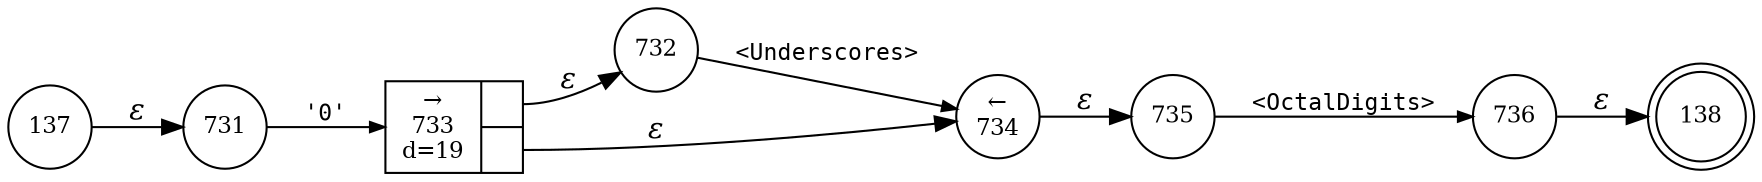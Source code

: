 digraph ATN {
rankdir=LR;
s138[fontsize=11, label="138", shape=doublecircle, fixedsize=true, width=.6];
s736[fontsize=11,label="736", shape=circle, fixedsize=true, width=.55, peripheries=1];
s137[fontsize=11,label="137", shape=circle, fixedsize=true, width=.55, peripheries=1];
s731[fontsize=11,label="731", shape=circle, fixedsize=true, width=.55, peripheries=1];
s732[fontsize=11,label="732", shape=circle, fixedsize=true, width=.55, peripheries=1];
s733[fontsize=11,label="{&rarr;\n733\nd=19|{<p0>|<p1>}}", shape=record, fixedsize=false, peripheries=1];
s734[fontsize=11,label="&larr;\n734", shape=circle, fixedsize=true, width=.55, peripheries=1];
s735[fontsize=11,label="735", shape=circle, fixedsize=true, width=.55, peripheries=1];
s137 -> s731 [fontname="Times-Italic", label="&epsilon;"];
s731 -> s733 [fontsize=11, fontname="Courier", arrowsize=.7, label = "'0'", arrowhead = normal];
s733:p0 -> s732 [fontname="Times-Italic", label="&epsilon;"];
s733:p1 -> s734 [fontname="Times-Italic", label="&epsilon;"];
s732 -> s734 [fontsize=11, fontname="Courier", arrowsize=.7, label = "<Underscores>", arrowhead = normal];
s734 -> s735 [fontname="Times-Italic", label="&epsilon;"];
s735 -> s736 [fontsize=11, fontname="Courier", arrowsize=.7, label = "<OctalDigits>", arrowhead = normal];
s736 -> s138 [fontname="Times-Italic", label="&epsilon;"];
}
